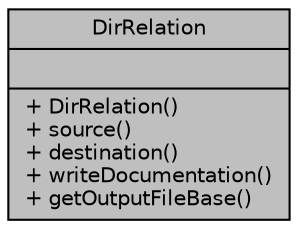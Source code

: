 digraph "DirRelation"
{
 // LATEX_PDF_SIZE
  edge [fontname="Helvetica",fontsize="10",labelfontname="Helvetica",labelfontsize="10"];
  node [fontname="Helvetica",fontsize="10",shape=record];
  Node1 [label="{DirRelation\n||+ DirRelation()\l+ source()\l+ destination()\l+ writeDocumentation()\l+ getOutputFileBase()\l}",height=0.2,width=0.4,color="black", fillcolor="grey75", style="filled", fontcolor="black",tooltip=" "];
}
